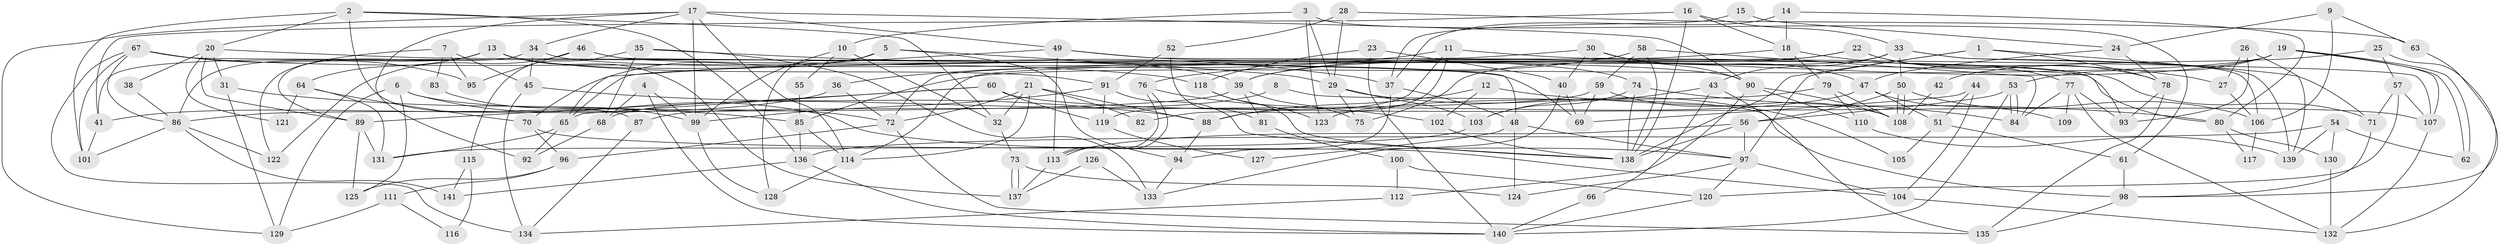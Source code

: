 // coarse degree distribution, {14: 0.023529411764705882, 13: 0.011764705882352941, 10: 0.047058823529411764, 6: 0.08235294117647059, 3: 0.2235294117647059, 4: 0.25882352941176473, 7: 0.023529411764705882, 2: 0.12941176470588237, 11: 0.011764705882352941, 5: 0.17647058823529413, 12: 0.011764705882352941}
// Generated by graph-tools (version 1.1) at 2025/51/03/04/25 22:51:22]
// undirected, 141 vertices, 282 edges
graph export_dot {
  node [color=gray90,style=filled];
  1;
  2;
  3;
  4;
  5;
  6;
  7;
  8;
  9;
  10;
  11;
  12;
  13;
  14;
  15;
  16;
  17;
  18;
  19;
  20;
  21;
  22;
  23;
  24;
  25;
  26;
  27;
  28;
  29;
  30;
  31;
  32;
  33;
  34;
  35;
  36;
  37;
  38;
  39;
  40;
  41;
  42;
  43;
  44;
  45;
  46;
  47;
  48;
  49;
  50;
  51;
  52;
  53;
  54;
  55;
  56;
  57;
  58;
  59;
  60;
  61;
  62;
  63;
  64;
  65;
  66;
  67;
  68;
  69;
  70;
  71;
  72;
  73;
  74;
  75;
  76;
  77;
  78;
  79;
  80;
  81;
  82;
  83;
  84;
  85;
  86;
  87;
  88;
  89;
  90;
  91;
  92;
  93;
  94;
  95;
  96;
  97;
  98;
  99;
  100;
  101;
  102;
  103;
  104;
  105;
  106;
  107;
  108;
  109;
  110;
  111;
  112;
  113;
  114;
  115;
  116;
  117;
  118;
  119;
  120;
  121;
  122;
  123;
  124;
  125;
  126;
  127;
  128;
  129;
  130;
  131;
  132;
  133;
  134;
  135;
  136;
  137;
  138;
  139;
  140;
  141;
  1 -- 97;
  1 -- 78;
  1 -- 71;
  1 -- 138;
  2 -- 87;
  2 -- 101;
  2 -- 20;
  2 -- 32;
  2 -- 136;
  3 -- 123;
  3 -- 10;
  3 -- 29;
  3 -- 61;
  4 -- 99;
  4 -- 140;
  4 -- 68;
  5 -- 29;
  5 -- 128;
  5 -- 70;
  5 -- 94;
  6 -- 129;
  6 -- 97;
  6 -- 72;
  6 -- 125;
  7 -- 122;
  7 -- 95;
  7 -- 45;
  7 -- 83;
  8 -- 98;
  8 -- 68;
  9 -- 106;
  9 -- 24;
  9 -- 63;
  10 -- 32;
  10 -- 99;
  10 -- 55;
  11 -- 107;
  11 -- 119;
  11 -- 36;
  11 -- 82;
  12 -- 88;
  12 -- 102;
  12 -- 80;
  13 -- 86;
  13 -- 91;
  13 -- 39;
  13 -- 64;
  13 -- 89;
  13 -- 137;
  14 -- 80;
  14 -- 37;
  14 -- 18;
  15 -- 37;
  15 -- 24;
  16 -- 138;
  16 -- 33;
  16 -- 18;
  16 -- 41;
  17 -- 34;
  17 -- 114;
  17 -- 49;
  17 -- 90;
  17 -- 92;
  17 -- 99;
  17 -- 129;
  18 -- 27;
  18 -- 72;
  18 -- 79;
  19 -- 39;
  19 -- 62;
  19 -- 62;
  19 -- 53;
  19 -- 85;
  19 -- 107;
  20 -- 89;
  20 -- 31;
  20 -- 38;
  20 -- 69;
  20 -- 121;
  21 -- 114;
  21 -- 72;
  21 -- 32;
  21 -- 82;
  21 -- 88;
  22 -- 78;
  22 -- 77;
  22 -- 39;
  22 -- 114;
  23 -- 40;
  23 -- 118;
  23 -- 140;
  24 -- 78;
  24 -- 47;
  25 -- 132;
  25 -- 57;
  25 -- 42;
  26 -- 27;
  26 -- 93;
  26 -- 139;
  27 -- 106;
  28 -- 63;
  28 -- 29;
  28 -- 52;
  29 -- 103;
  29 -- 75;
  29 -- 105;
  30 -- 65;
  30 -- 90;
  30 -- 40;
  30 -- 47;
  31 -- 85;
  31 -- 129;
  32 -- 73;
  33 -- 50;
  33 -- 75;
  33 -- 43;
  33 -- 106;
  33 -- 139;
  34 -- 41;
  34 -- 45;
  34 -- 71;
  35 -- 37;
  35 -- 68;
  35 -- 115;
  35 -- 133;
  36 -- 72;
  36 -- 41;
  37 -- 94;
  37 -- 48;
  38 -- 86;
  39 -- 75;
  39 -- 81;
  39 -- 86;
  40 -- 69;
  40 -- 133;
  41 -- 101;
  42 -- 108;
  43 -- 103;
  43 -- 66;
  43 -- 135;
  44 -- 69;
  44 -- 51;
  44 -- 104;
  45 -- 88;
  45 -- 134;
  46 -- 48;
  46 -- 90;
  46 -- 95;
  46 -- 122;
  47 -- 88;
  47 -- 51;
  47 -- 109;
  48 -- 97;
  48 -- 124;
  48 -- 127;
  49 -- 113;
  49 -- 65;
  49 -- 74;
  49 -- 93;
  50 -- 56;
  50 -- 108;
  50 -- 108;
  50 -- 106;
  51 -- 61;
  51 -- 105;
  52 -- 81;
  52 -- 91;
  53 -- 84;
  53 -- 84;
  53 -- 56;
  53 -- 140;
  54 -- 139;
  54 -- 136;
  54 -- 62;
  54 -- 130;
  55 -- 85;
  56 -- 113;
  56 -- 97;
  56 -- 138;
  57 -- 120;
  57 -- 71;
  57 -- 107;
  58 -- 138;
  58 -- 84;
  58 -- 59;
  58 -- 76;
  59 -- 108;
  59 -- 69;
  59 -- 87;
  60 -- 107;
  60 -- 65;
  60 -- 89;
  60 -- 119;
  61 -- 98;
  63 -- 98;
  64 -- 70;
  64 -- 121;
  64 -- 131;
  65 -- 131;
  65 -- 92;
  66 -- 140;
  67 -- 86;
  67 -- 80;
  67 -- 95;
  67 -- 101;
  67 -- 118;
  67 -- 134;
  68 -- 92;
  70 -- 96;
  70 -- 104;
  71 -- 98;
  72 -- 96;
  72 -- 135;
  73 -- 137;
  73 -- 137;
  73 -- 124;
  74 -- 138;
  74 -- 84;
  74 -- 103;
  76 -- 113;
  76 -- 113;
  76 -- 102;
  77 -- 132;
  77 -- 84;
  77 -- 93;
  77 -- 109;
  78 -- 93;
  78 -- 135;
  79 -- 110;
  79 -- 108;
  79 -- 123;
  80 -- 130;
  80 -- 117;
  81 -- 100;
  83 -- 99;
  85 -- 136;
  85 -- 114;
  86 -- 101;
  86 -- 122;
  86 -- 141;
  87 -- 134;
  88 -- 94;
  89 -- 125;
  89 -- 131;
  90 -- 108;
  90 -- 110;
  90 -- 112;
  91 -- 138;
  91 -- 99;
  91 -- 119;
  94 -- 133;
  96 -- 125;
  96 -- 111;
  97 -- 104;
  97 -- 120;
  97 -- 124;
  98 -- 135;
  99 -- 128;
  100 -- 112;
  100 -- 120;
  102 -- 138;
  103 -- 131;
  104 -- 132;
  106 -- 117;
  107 -- 132;
  110 -- 139;
  111 -- 129;
  111 -- 116;
  112 -- 134;
  113 -- 137;
  114 -- 128;
  115 -- 141;
  115 -- 116;
  118 -- 138;
  118 -- 123;
  119 -- 127;
  120 -- 140;
  126 -- 137;
  126 -- 133;
  130 -- 132;
  136 -- 140;
  136 -- 141;
}
